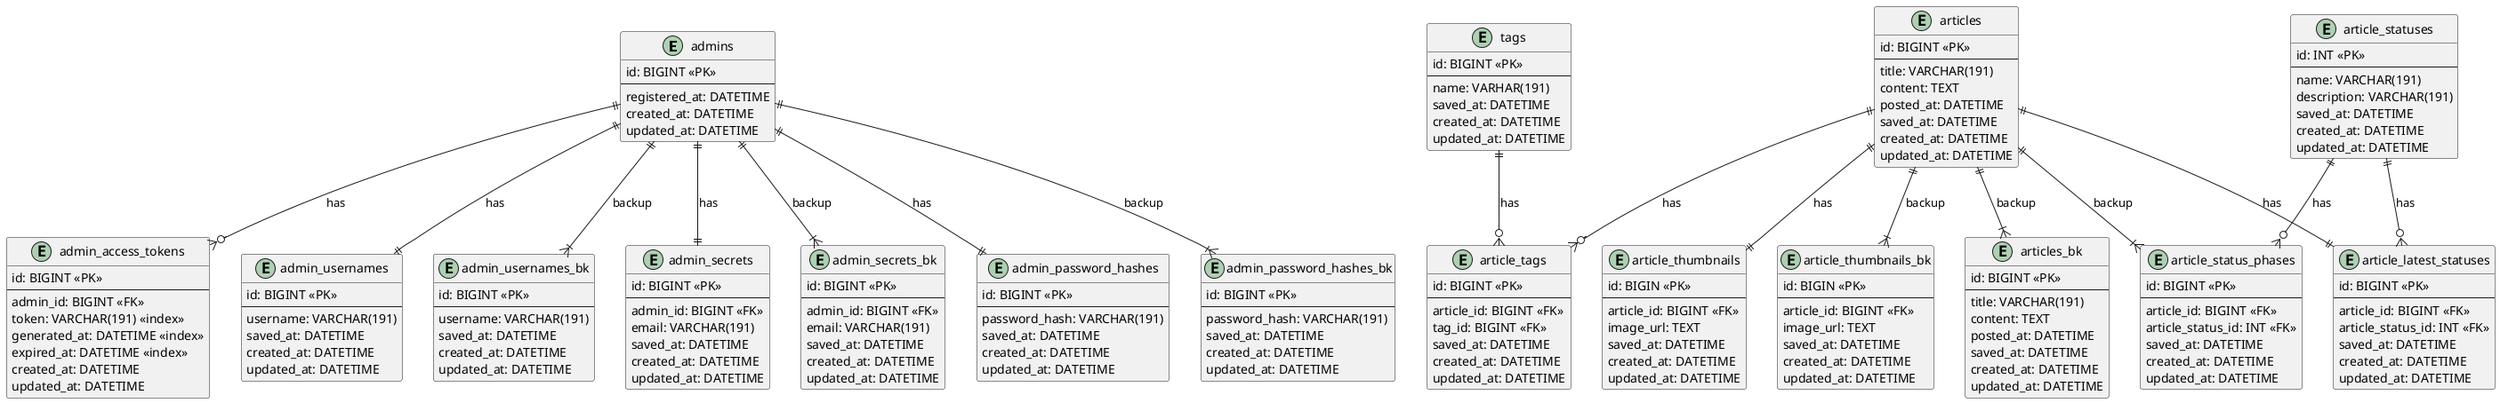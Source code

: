@startuml
entity admins {
  id: BIGINT <<PK>>
  --
  registered_at: DATETIME
  created_at: DATETIME
  updated_at: DATETIME
}

entity admin_access_tokens {
  id: BIGINT <<PK>>
  --
  admin_id: BIGINT <<FK>>
  token: VARCHAR(191) <<index>>
  generated_at: DATETIME <<index>>
  expired_at: DATETIME <<index>>
  created_at: DATETIME
  updated_at: DATETIME
}

entity admin_usernames {
  id: BIGINT <<PK>>
  --
  username: VARCHAR(191)
  saved_at: DATETIME
  created_at: DATETIME
  updated_at: DATETIME
}

entity admin_usernames_bk {
  id: BIGINT <<PK>>
  --
  username: VARCHAR(191)
  saved_at: DATETIME
  created_at: DATETIME
  updated_at: DATETIME
}

entity admin_secrets {
  id: BIGINT <<PK>>
  --
  admin_id: BIGINT <<FK>>
  email: VARCHAR(191)
  saved_at: DATETIME
  created_at: DATETIME
  updated_at: DATETIME
}

entity admin_secrets_bk {
  id: BIGINT <<PK>>
  --
  admin_id: BIGINT <<FK>>
  email: VARCHAR(191)
  saved_at: DATETIME
  created_at: DATETIME
  updated_at: DATETIME
}

entity admin_password_hashes {
  id: BIGINT <<PK>>
  --
  password_hash: VARCHAR(191)
  saved_at: DATETIME
  created_at: DATETIME
  updated_at: DATETIME
}

entity admin_password_hashes_bk {
  id: BIGINT <<PK>>
  --
  password_hash: VARCHAR(191)
  saved_at: DATETIME
  created_at: DATETIME
  updated_at: DATETIME
}

entity articles {
  id: BIGINT <<PK>>
  --
  title: VARCHAR(191)
  content: TEXT
  posted_at: DATETIME
  saved_at: DATETIME
  created_at: DATETIME
  updated_at: DATETIME
}

entity articles_bk {
  id: BIGINT <<PK>>
  --
  title: VARCHAR(191)
  content: TEXT
  posted_at: DATETIME
  saved_at: DATETIME
  created_at: DATETIME
  updated_at: DATETIME
}

entity article_thumbnails {
  id: BIGIN <<PK>>
  --
  article_id: BIGINT <<FK>>
  image_url: TEXT
  saved_at: DATETIME
  created_at: DATETIME
  updated_at: DATETIME
}

entity article_thumbnails_bk {
  id: BIGIN <<PK>>
  --
  article_id: BIGINT <<FK>>
  image_url: TEXT
  saved_at: DATETIME
  created_at: DATETIME
  updated_at: DATETIME
}

entity article_tags {
  id: BIGINT <<PK>>
  --
  article_id: BIGINT <<FK>>
  tag_id: BIGINT <<FK>>
  saved_at: DATETIME
  created_at: DATETIME
  updated_at: DATETIME
}

entity article_statuses {
  id: INT <<PK>>
  --
  name: VARCHAR(191)
  description: VARCHAR(191)
  saved_at: DATETIME
  created_at: DATETIME
  updated_at: DATETIME
}

entity article_latest_statuses {
  id: BIGINT <<PK>>
  --
  article_id: BIGINT <<FK>>
  article_status_id: INT <<FK>>
  saved_at: DATETIME
  created_at: DATETIME
  updated_at: DATETIME
}

entity article_status_phases {
  id: BIGINT <<PK>>
  --
  article_id: BIGINT <<FK>>
  article_status_id: INT <<FK>>
  saved_at: DATETIME
  created_at: DATETIME
  updated_at: DATETIME
}

entity tags {
  id: BIGINT <<PK>>
  --
  name: VARHAR(191)
  saved_at: DATETIME
  created_at: DATETIME
  updated_at: DATETIME
}

' Admin relationships
admins ||--o{ admin_access_tokens : has
admins ||--|| admin_secrets : has
admins ||--|| admin_usernames : has
admins ||--|| admin_password_hashes : has

admins ||--|{ admin_usernames_bk : backup
admins ||--|{ admin_secrets_bk : backup
admins ||--|{ admin_password_hashes_bk : backup

' Article relationships
articles ||--|| article_thumbnails : has
articles ||--o{ article_tags : has
articles ||--|| article_latest_statuses : has

articles ||--|{ article_status_phases : backup
articles ||--|{ articles_bk : backup
articles ||--|{ article_thumbnails_bk : backup

' Tag relationships
tags ||--o{ article_tags : has

' Status relationships
article_statuses ||--o{ article_latest_statuses : has
article_statuses ||--o{ article_status_phases : has

@enduml
